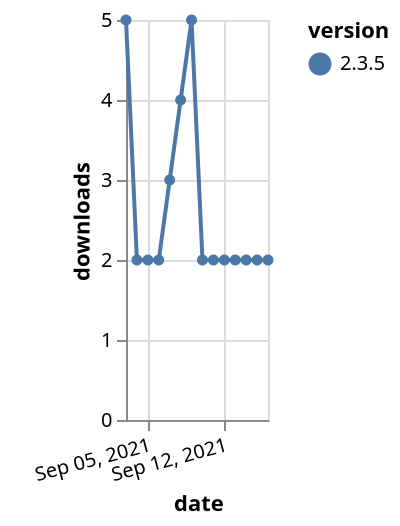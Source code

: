 {"$schema": "https://vega.github.io/schema/vega-lite/v5.json", "description": "A simple bar chart with embedded data.", "data": {"values": [{"date": "2021-09-03", "total": 1166, "delta": 5, "version": "2.3.5"}, {"date": "2021-09-04", "total": 1168, "delta": 2, "version": "2.3.5"}, {"date": "2021-09-05", "total": 1170, "delta": 2, "version": "2.3.5"}, {"date": "2021-09-06", "total": 1172, "delta": 2, "version": "2.3.5"}, {"date": "2021-09-07", "total": 1175, "delta": 3, "version": "2.3.5"}, {"date": "2021-09-08", "total": 1179, "delta": 4, "version": "2.3.5"}, {"date": "2021-09-09", "total": 1184, "delta": 5, "version": "2.3.5"}, {"date": "2021-09-10", "total": 1186, "delta": 2, "version": "2.3.5"}, {"date": "2021-09-11", "total": 1188, "delta": 2, "version": "2.3.5"}, {"date": "2021-09-12", "total": 1190, "delta": 2, "version": "2.3.5"}, {"date": "2021-09-13", "total": 1192, "delta": 2, "version": "2.3.5"}, {"date": "2021-09-14", "total": 1194, "delta": 2, "version": "2.3.5"}, {"date": "2021-09-15", "total": 1196, "delta": 2, "version": "2.3.5"}, {"date": "2021-09-16", "total": 1198, "delta": 2, "version": "2.3.5"}]}, "width": "container", "mark": {"type": "line", "point": {"filled": true}}, "encoding": {"x": {"field": "date", "type": "temporal", "timeUnit": "yearmonthdate", "title": "date", "axis": {"labelAngle": -15}}, "y": {"field": "delta", "type": "quantitative", "title": "downloads"}, "color": {"field": "version", "type": "nominal"}, "tooltip": {"field": "delta"}}}